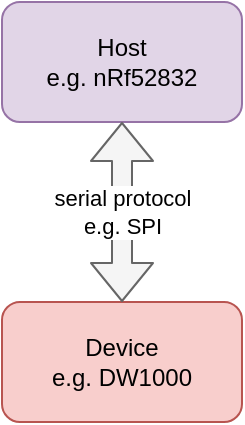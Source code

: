 <mxfile version="13.9.9" type="device"><diagram id="zhNK2GDjmDy-cgaL3LjE" name="Page-1"><mxGraphModel dx="645" dy="406" grid="1" gridSize="10" guides="1" tooltips="1" connect="1" arrows="1" fold="1" page="1" pageScale="1" pageWidth="850" pageHeight="1100" math="0" shadow="0"><root><mxCell id="0"/><mxCell id="1" parent="0"/><mxCell id="wKwbP1E8Vhxfs4RhRo5H-1" value="Host&lt;br&gt;e.g. nRf52832" style="rounded=1;whiteSpace=wrap;html=1;fillColor=#e1d5e7;strokeColor=#9673a6;" vertex="1" parent="1"><mxGeometry x="350" y="200" width="120" height="60" as="geometry"/></mxCell><mxCell id="wKwbP1E8Vhxfs4RhRo5H-2" value="Device&lt;br&gt;e.g. DW1000" style="rounded=1;whiteSpace=wrap;html=1;fillColor=#f8cecc;strokeColor=#b85450;" vertex="1" parent="1"><mxGeometry x="350" y="350" width="120" height="60" as="geometry"/></mxCell><mxCell id="wKwbP1E8Vhxfs4RhRo5H-3" value="serial protocol&lt;br&gt;e.g. SPI" style="shape=flexArrow;endArrow=classic;startArrow=classic;html=1;entryX=0.5;entryY=1;entryDx=0;entryDy=0;fillColor=#f5f5f5;strokeColor=#666666;" edge="1" parent="1" source="wKwbP1E8Vhxfs4RhRo5H-2" target="wKwbP1E8Vhxfs4RhRo5H-1"><mxGeometry width="50" height="50" relative="1" as="geometry"><mxPoint x="390" y="420" as="sourcePoint"/><mxPoint x="440" y="370" as="targetPoint"/></mxGeometry></mxCell></root></mxGraphModel></diagram></mxfile>